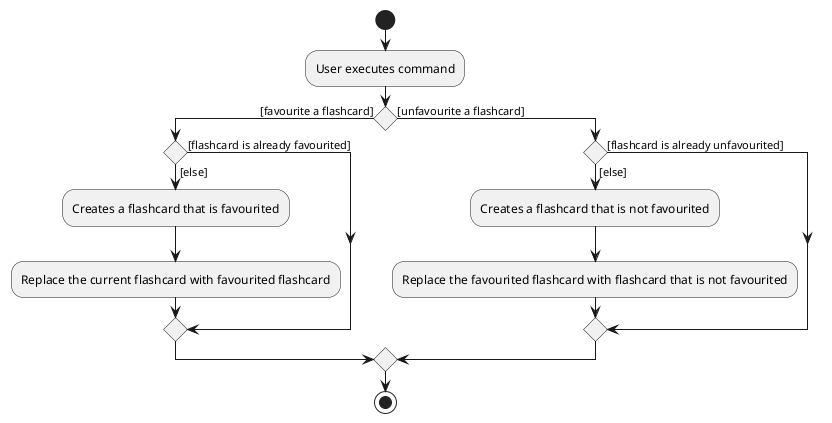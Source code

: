 @startuml
start
:User executes command;

'Since the beta syntax does not support placing the condition outside the
'diamond we place it as the true branch instead.

if () then ([favourite a flashcard])
        if () then ([flashcard is already favourited])
        else ([else])
            :Creates a flashcard that is favourited;
            :Replace the current flashcard with favourited flashcard;
        endif
else ([unfavourite a flashcard])
    if () then ([flashcard is already unfavourited])
    else ([else])
        :Creates a flashcard that is not favourited;
        :Replace the favourited flashcard with flashcard that is not favourited;
     endif
endif
stop
@enduml
